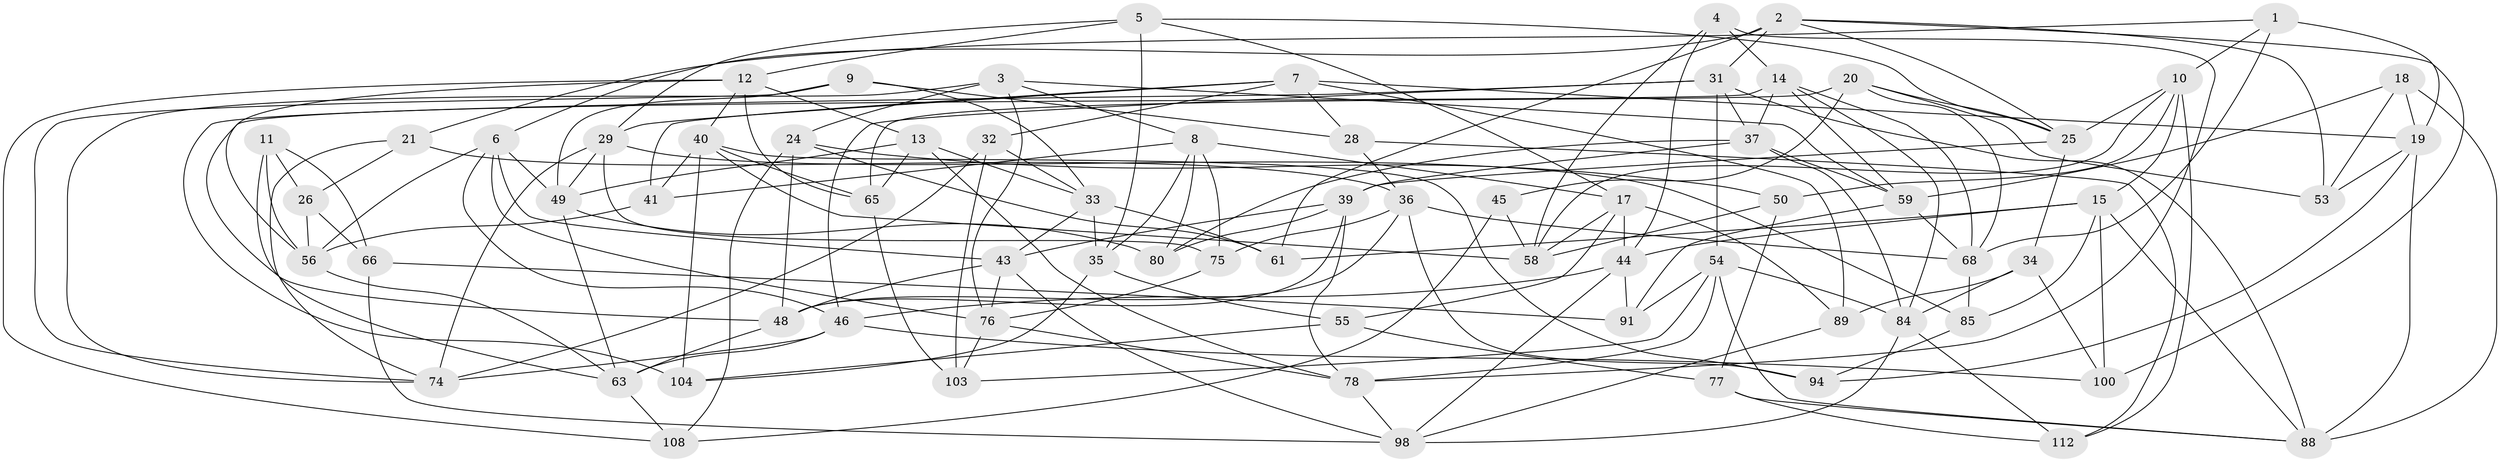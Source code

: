 // original degree distribution, {4: 1.0}
// Generated by graph-tools (version 1.1) at 2025/42/03/06/25 10:42:24]
// undirected, 71 vertices, 180 edges
graph export_dot {
graph [start="1"]
  node [color=gray90,style=filled];
  1;
  2 [super="+27"];
  3 [super="+30"];
  4;
  5 [super="+72"];
  6 [super="+70"];
  7 [super="+64"];
  8 [super="+38"];
  9;
  10 [super="+111"];
  11;
  12 [super="+113"];
  13 [super="+16"];
  14 [super="+23"];
  15 [super="+62"];
  17 [super="+101"];
  18;
  19 [super="+22"];
  20 [super="+69"];
  21;
  24 [super="+60"];
  25 [super="+51"];
  26;
  28;
  29 [super="+106"];
  31 [super="+52"];
  32;
  33 [super="+86"];
  34;
  35 [super="+42"];
  36 [super="+71"];
  37 [super="+81"];
  39 [super="+73"];
  40 [super="+47"];
  41;
  43 [super="+67"];
  44 [super="+83"];
  45;
  46 [super="+109"];
  48 [super="+97"];
  49 [super="+99"];
  50;
  53;
  54 [super="+93"];
  55;
  56 [super="+57"];
  58 [super="+96"];
  59 [super="+82"];
  61;
  63 [super="+92"];
  65 [super="+102"];
  66;
  68 [super="+87"];
  74 [super="+79"];
  75;
  76 [super="+95"];
  77;
  78 [super="+105"];
  80;
  84 [super="+90"];
  85;
  88 [super="+110"];
  89;
  91;
  94;
  98 [super="+107"];
  100;
  103;
  104;
  108;
  112;
  1 -- 21;
  1 -- 10;
  1 -- 19;
  1 -- 68;
  2 -- 25;
  2 -- 100;
  2 -- 53;
  2 -- 61;
  2 -- 6;
  2 -- 31;
  3 -- 8;
  3 -- 74;
  3 -- 24 [weight=2];
  3 -- 76;
  3 -- 59;
  4 -- 58;
  4 -- 14;
  4 -- 44;
  4 -- 78;
  5 -- 35 [weight=2];
  5 -- 29;
  5 -- 17;
  5 -- 12;
  5 -- 25;
  6 -- 56;
  6 -- 43;
  6 -- 46;
  6 -- 49;
  6 -- 76;
  7 -- 41;
  7 -- 28;
  7 -- 32;
  7 -- 89;
  7 -- 19;
  7 -- 29;
  8 -- 41;
  8 -- 17;
  8 -- 80;
  8 -- 75;
  8 -- 35;
  9 -- 74;
  9 -- 28;
  9 -- 49;
  9 -- 33;
  10 -- 50;
  10 -- 15;
  10 -- 112;
  10 -- 25;
  10 -- 58;
  11 -- 66;
  11 -- 26;
  11 -- 63;
  11 -- 56;
  12 -- 56;
  12 -- 40;
  12 -- 108;
  12 -- 13;
  12 -- 65;
  13 -- 49;
  13 -- 65 [weight=2];
  13 -- 78;
  13 -- 33;
  14 -- 68;
  14 -- 84;
  14 -- 37;
  14 -- 48;
  14 -- 59;
  15 -- 61;
  15 -- 100;
  15 -- 44;
  15 -- 85;
  15 -- 88;
  17 -- 89;
  17 -- 58;
  17 -- 44;
  17 -- 55;
  18 -- 88;
  18 -- 53;
  18 -- 19;
  18 -- 59;
  19 -- 88;
  19 -- 53;
  19 -- 94;
  20 -- 25;
  20 -- 45 [weight=2];
  20 -- 65;
  20 -- 53;
  20 -- 68;
  21 -- 26;
  21 -- 36;
  21 -- 74;
  24 -- 61;
  24 -- 50;
  24 -- 108;
  24 -- 48;
  25 -- 39;
  25 -- 34;
  26 -- 56;
  26 -- 66;
  28 -- 112;
  28 -- 36;
  29 -- 49;
  29 -- 85;
  29 -- 75;
  29 -- 74;
  31 -- 37;
  31 -- 46;
  31 -- 88;
  31 -- 104;
  31 -- 54;
  32 -- 74;
  32 -- 33;
  32 -- 103;
  33 -- 43;
  33 -- 35;
  33 -- 61;
  34 -- 89;
  34 -- 100;
  34 -- 84;
  35 -- 104;
  35 -- 55;
  36 -- 48;
  36 -- 94;
  36 -- 75;
  36 -- 68;
  37 -- 84;
  37 -- 80;
  37 -- 59;
  37 -- 39;
  39 -- 43;
  39 -- 48;
  39 -- 80;
  39 -- 78;
  40 -- 41;
  40 -- 104;
  40 -- 65;
  40 -- 94;
  40 -- 58;
  41 -- 56;
  43 -- 48;
  43 -- 98;
  43 -- 76;
  44 -- 91;
  44 -- 46;
  44 -- 98;
  45 -- 58;
  45 -- 108;
  46 -- 100;
  46 -- 63;
  46 -- 74;
  48 -- 63;
  49 -- 80;
  49 -- 63;
  50 -- 77;
  50 -- 58;
  54 -- 103;
  54 -- 78;
  54 -- 91;
  54 -- 84;
  54 -- 88;
  55 -- 77;
  55 -- 104;
  56 -- 63;
  59 -- 91;
  59 -- 68;
  63 -- 108;
  65 -- 103;
  66 -- 98;
  66 -- 91;
  68 -- 85;
  75 -- 76;
  76 -- 103;
  76 -- 78;
  77 -- 112;
  77 -- 88;
  78 -- 98;
  84 -- 112;
  84 -- 98;
  85 -- 94;
  89 -- 98;
}
